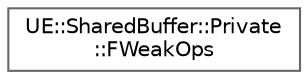 digraph "Graphical Class Hierarchy"
{
 // INTERACTIVE_SVG=YES
 // LATEX_PDF_SIZE
  bgcolor="transparent";
  edge [fontname=Helvetica,fontsize=10,labelfontname=Helvetica,labelfontsize=10];
  node [fontname=Helvetica,fontsize=10,shape=box,height=0.2,width=0.4];
  rankdir="LR";
  Node0 [id="Node000000",label="UE::SharedBuffer::Private\l::FWeakOps",height=0.2,width=0.4,color="grey40", fillcolor="white", style="filled",URL="$d0/dbc/structUE_1_1SharedBuffer_1_1Private_1_1FWeakOps.html",tooltip=" "];
}
